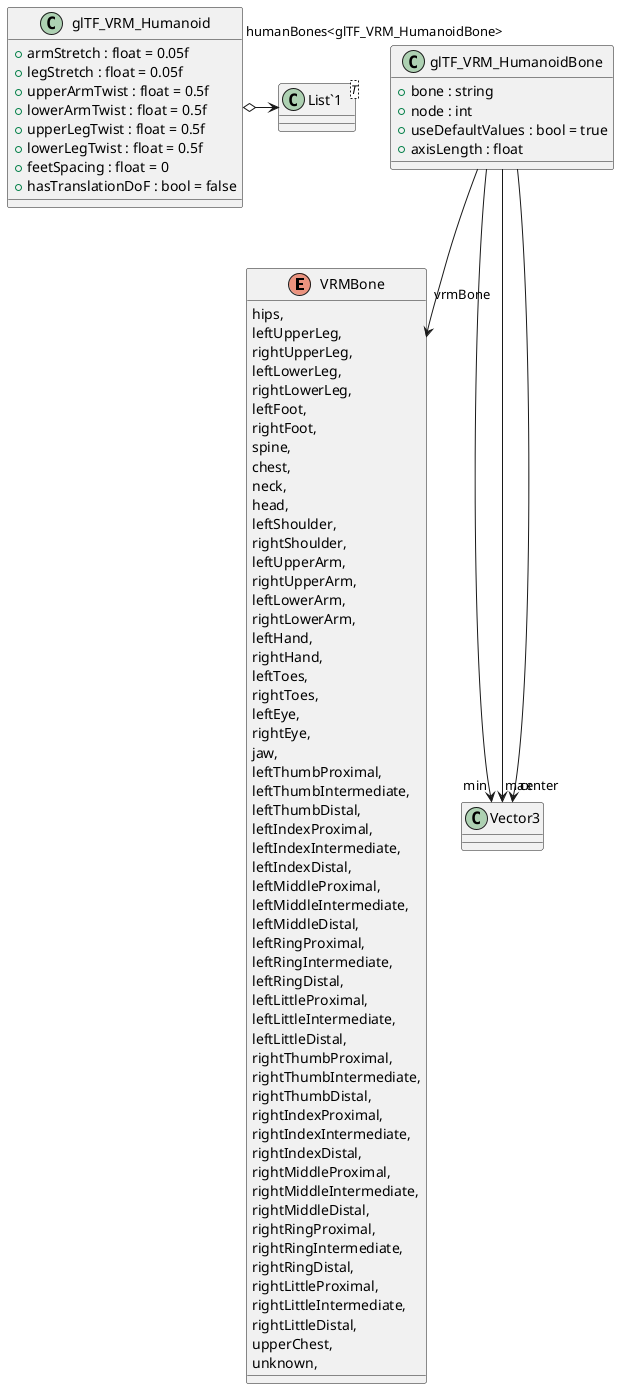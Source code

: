 @startuml
enum VRMBone {
    hips,
    leftUpperLeg,
    rightUpperLeg,
    leftLowerLeg,
    rightLowerLeg,
    leftFoot,
    rightFoot,
    spine,
    chest,
    neck,
    head,
    leftShoulder,
    rightShoulder,
    leftUpperArm,
    rightUpperArm,
    leftLowerArm,
    rightLowerArm,
    leftHand,
    rightHand,
    leftToes,
    rightToes,
    leftEye,
    rightEye,
    jaw,
    leftThumbProximal,
    leftThumbIntermediate,
    leftThumbDistal,
    leftIndexProximal,
    leftIndexIntermediate,
    leftIndexDistal,
    leftMiddleProximal,
    leftMiddleIntermediate,
    leftMiddleDistal,
    leftRingProximal,
    leftRingIntermediate,
    leftRingDistal,
    leftLittleProximal,
    leftLittleIntermediate,
    leftLittleDistal,
    rightThumbProximal,
    rightThumbIntermediate,
    rightThumbDistal,
    rightIndexProximal,
    rightIndexIntermediate,
    rightIndexDistal,
    rightMiddleProximal,
    rightMiddleIntermediate,
    rightMiddleDistal,
    rightRingProximal,
    rightRingIntermediate,
    rightRingDistal,
    rightLittleProximal,
    rightLittleIntermediate,
    rightLittleDistal,
    upperChest,
    unknown,
}
class glTF_VRM_HumanoidBone {
    + bone : string
    + node : int
    + useDefaultValues : bool = true
    + axisLength : float
}
class glTF_VRM_Humanoid {
    + armStretch : float = 0.05f
    + legStretch : float = 0.05f
    + upperArmTwist : float = 0.5f
    + lowerArmTwist : float = 0.5f
    + upperLegTwist : float = 0.5f
    + lowerLegTwist : float = 0.5f
    + feetSpacing : float = 0
    + hasTranslationDoF : bool = false
}
class "List`1"<T> {
}
glTF_VRM_HumanoidBone --> "vrmBone" VRMBone
glTF_VRM_HumanoidBone --> "min" Vector3
glTF_VRM_HumanoidBone --> "max" Vector3
glTF_VRM_HumanoidBone --> "center" Vector3
glTF_VRM_Humanoid o-> "humanBones<glTF_VRM_HumanoidBone>" "List`1"
@enduml

